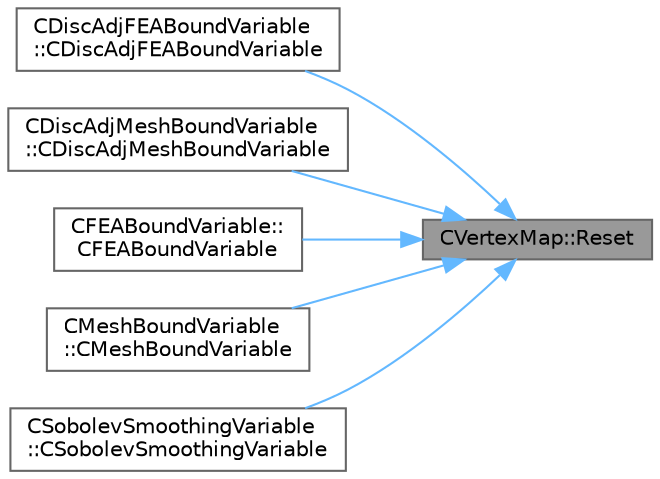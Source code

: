 digraph "CVertexMap::Reset"
{
 // LATEX_PDF_SIZE
  bgcolor="transparent";
  edge [fontname=Helvetica,fontsize=10,labelfontname=Helvetica,labelfontsize=10];
  node [fontname=Helvetica,fontsize=10,shape=box,height=0.2,width=0.4];
  rankdir="RL";
  Node1 [id="Node000001",label="CVertexMap::Reset",height=0.2,width=0.4,color="gray40", fillcolor="grey60", style="filled", fontcolor="black",tooltip="Reset the map for size nPoint, marks every point as not-a-vertex."];
  Node1 -> Node2 [id="edge1_Node000001_Node000002",dir="back",color="steelblue1",style="solid",tooltip=" "];
  Node2 [id="Node000002",label="CDiscAdjFEABoundVariable\l::CDiscAdjFEABoundVariable",height=0.2,width=0.4,color="grey40", fillcolor="white", style="filled",URL="$classCDiscAdjFEABoundVariable.html#aed53ee1c77875ef812ea36b90a4942dd",tooltip=" "];
  Node1 -> Node3 [id="edge2_Node000001_Node000003",dir="back",color="steelblue1",style="solid",tooltip=" "];
  Node3 [id="Node000003",label="CDiscAdjMeshBoundVariable\l::CDiscAdjMeshBoundVariable",height=0.2,width=0.4,color="grey40", fillcolor="white", style="filled",URL="$classCDiscAdjMeshBoundVariable.html#a12bb413f37518907e3fb51b95b43a9a3",tooltip="Constructor of the class."];
  Node1 -> Node4 [id="edge3_Node000001_Node000004",dir="back",color="steelblue1",style="solid",tooltip=" "];
  Node4 [id="Node000004",label="CFEABoundVariable::\lCFEABoundVariable",height=0.2,width=0.4,color="grey40", fillcolor="white", style="filled",URL="$classCFEABoundVariable.html#a48fbb06b4741837b4a3fae6499d38ff1",tooltip="Constructor of the class."];
  Node1 -> Node5 [id="edge4_Node000001_Node000005",dir="back",color="steelblue1",style="solid",tooltip=" "];
  Node5 [id="Node000005",label="CMeshBoundVariable\l::CMeshBoundVariable",height=0.2,width=0.4,color="grey40", fillcolor="white", style="filled",URL="$classCMeshBoundVariable.html#a5c4a29112cc222182cd87f42b2b79bf2",tooltip="Constructor of the class."];
  Node1 -> Node6 [id="edge5_Node000001_Node000006",dir="back",color="steelblue1",style="solid",tooltip=" "];
  Node6 [id="Node000006",label="CSobolevSmoothingVariable\l::CSobolevSmoothingVariable",height=0.2,width=0.4,color="grey40", fillcolor="white", style="filled",URL="$classCSobolevSmoothingVariable.html#ad1e8c8f4b5eb1ff2241867e98b6918f7",tooltip="Constructor of the class."];
}
